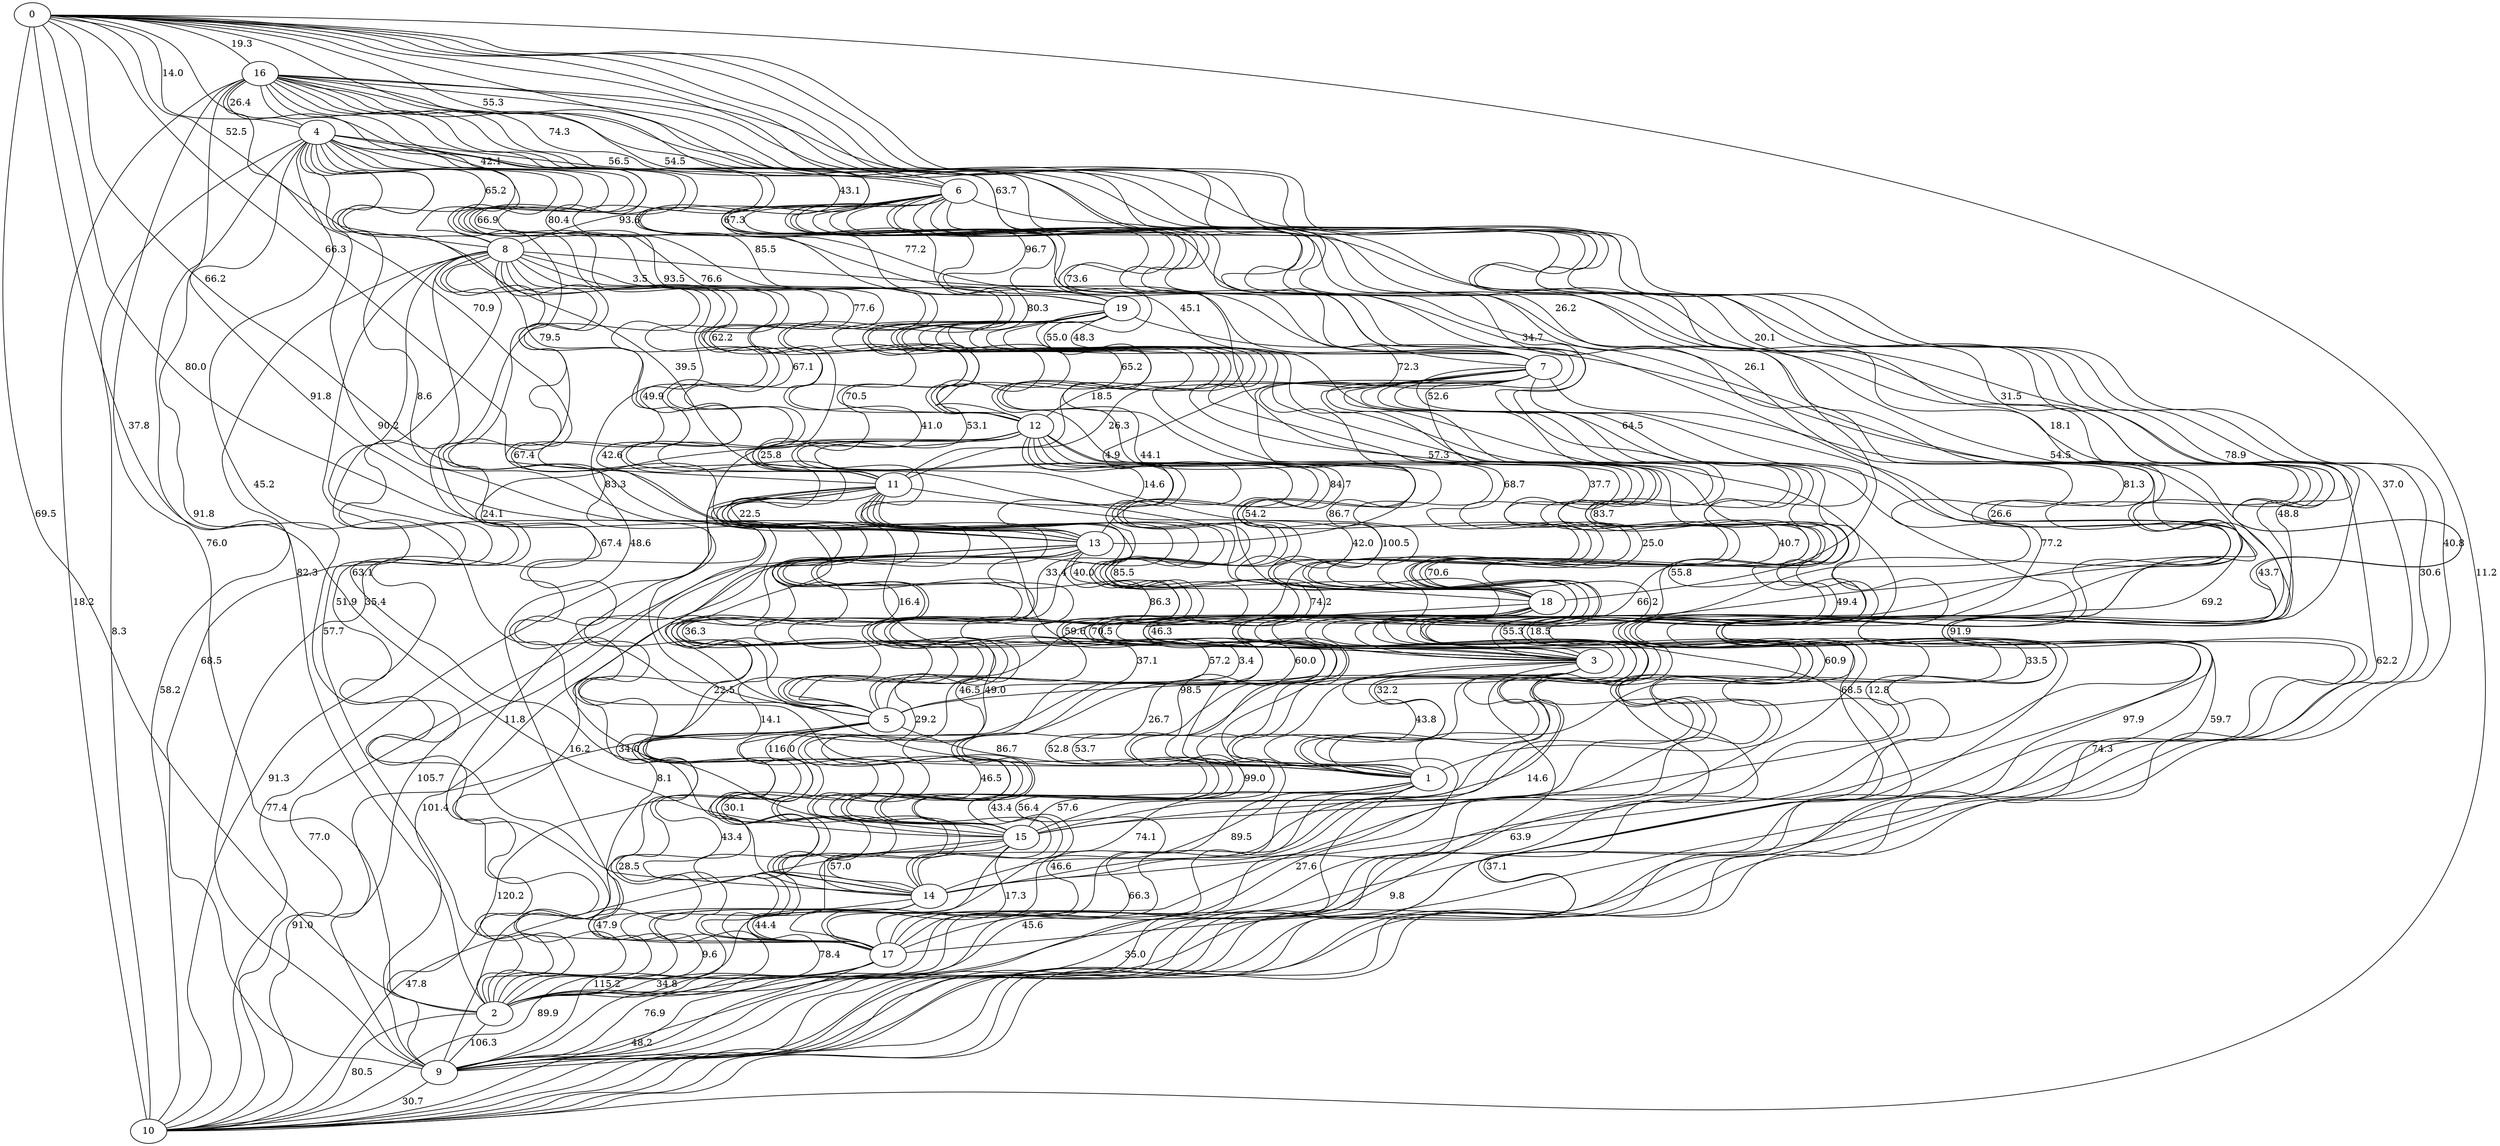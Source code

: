 strict graph {


	"16" [  weight=0 ];

	"16" -- "17" [ label="48.8",  weight=0 ];

	"16" -- "1" [ label="18.1",  weight=0 ];

	"16" -- "3" [ label="26.1",  weight=0 ];

	"16" -- "13" [ label="70.9",  weight=0 ];

	"16" -- "14" [ label="84.7",  weight=0 ];

	"16" -- "7" [ label="67.3",  weight=0 ];

	"16" -- "9" [ label="30.6",  weight=0 ];

	"16" -- "15" [ label="54.5",  weight=0 ];

	"16" -- "19" [ label="43.1",  weight=0 ];

	"16" -- "10" [ label="18.2",  weight=0 ];

	"16" -- "12" [ label="85.5",  weight=0 ];

	"16" -- "2" [ label="76.0",  weight=0 ];

	"16" -- "8" [ label="42.1",  weight=0 ];

	"16" [  weight=0 ];

	"16" -- "4" [ label="26.4",  weight=0 ];

	"16" -- "5" [ label="91.8",  weight=0 ];

	"16" -- "11" [ label="76.6",  weight=0 ];

	"16" -- "6" [ label="74.3",  weight=0 ];

	"16" -- "18" [ label="34.7",  weight=0 ];

	"4" [  weight=0 ];

	"4" -- "12" [ label="93.5",  weight=0 ];

	"4" -- "1" [ label="42.6",  weight=0 ];

	"4" -- "15" [ label="45.2",  weight=0 ];

	"4" -- "17" [ label="48.6",  weight=0 ];

	"4" -- "14" [ label="91.8",  weight=0 ];

	"4" -- "8" [ label="65.2",  weight=0 ];

	"4" -- "10" [ label="8.3",  weight=0 ];

	"4" -- "3" [ label="8.6",  weight=0 ];

	"4" [  weight=0 ];

	"4" -- "11" [ label="77.6",  weight=0 ];

	"4" -- "2" [ label="82.3",  weight=0 ];

	"4" -- "7" [ label="77.2",  weight=0 ];

	"4" -- "18" [ label="39.5",  weight=0 ];

	"4" -- "19" [ label="66.9",  weight=0 ];

	"4" -- "13" [ label="79.5",  weight=0 ];

	"4" -- "16" [ label="26.4",  weight=0 ];

	"4" -- "5" [ label="90.2",  weight=0 ];

	"4" -- "9" [ label="35.4",  weight=0 ];

	"4" -- "6" [ label="56.5",  weight=0 ];

	"6" [  weight=0 ];

	"6" -- "3" [ label="64.5",  weight=0 ];

	"6" -- "4" [ label="56.5",  weight=0 ];

	"6" -- "16" [ label="74.3",  weight=0 ];

	"6" -- "5" [ label="57.3",  weight=0 ];

	"6" -- "10" [ label="62.2",  weight=0 ];

	"6" -- "9" [ label="91.9",  weight=0 ];

	"6" -- "14" [ label="77.2",  weight=0 ];

	"6" -- "2" [ label="69.2",  weight=0 ];

	"6" -- "13" [ label="72.3",  weight=0 ];

	"6" -- "19" [ label="96.7",  weight=0 ];

	"6" -- "15" [ label="26.6",  weight=0 ];

	"6" -- "1" [ label="81.3",  weight=0 ];

	"6" -- "7" [ label="73.6",  weight=0 ];

	"6" -- "17" [ label="43.7",  weight=0 ];

	"6" [  weight=0 ];

	"6" -- "11" [ label="55.0",  weight=0 ];

	"6" -- "18" [ label="52.6",  weight=0 ];

	"6" -- "8" [ label="93.6",  weight=0 ];

	"6" -- "12" [ label="80.3",  weight=0 ];

	"8" [  weight=0 ];

	"8" -- "15" [ label="67.4",  weight=0 ];

	"8" -- "13" [ label="49.9",  weight=0 ];

	"8" -- "5" [ label="83.3",  weight=0 ];

	"8" -- "18" [ label="41.0",  weight=0 ];

	"8" [  weight=0 ];

	"8" -- "10" [ label="58.2",  weight=0 ];

	"8" -- "17" [ label="51.9",  weight=0 ];

	"8" -- "9" [ label="68.5",  weight=0 ];

	"8" -- "19" [ label="3.5",  weight=0 ];

	"8" -- "14" [ label="63.1",  weight=0 ];

	"8" -- "2" [ label="57.7",  weight=0 ];

	"8" -- "6" [ label="93.6",  weight=0 ];

	"8" -- "11" [ label="67.1",  weight=0 ];

	"8" -- "16" [ label="42.1",  weight=0 ];

	"8" -- "4" [ label="65.2",  weight=0 ];

	"8" -- "12" [ label="62.2",  weight=0 ];

	"8" -- "3" [ label="67.4",  weight=0 ];

	"8" -- "1" [ label="24.1",  weight=0 ];

	"8" -- "7" [ label="45.1",  weight=0 ];

	"19" [  weight=0 ];

	"19" -- "7" [ label="48.3",  weight=0 ];

	"19" -- "16" [ label="43.1",  weight=0 ];

	"19" -- "17" [ label="55.3",  weight=0 ];

	"19" -- "13" [ label="53.1",  weight=0 ];

	"19" -- "9" [ label="68.5",  weight=0 ];

	"19" -- "18" [ label="44.1",  weight=0 ];

	"19" -- "4" [ label="66.9",  weight=0 ];

	"19" -- "11" [ label="70.5",  weight=0 ];

	"19" -- "1" [ label="25.0",  weight=0 ];

	"19" -- "8" [ label="3.5",  weight=0 ];

	"19" -- "12" [ label="65.2",  weight=0 ];

	"19" -- "14" [ label="66.2",  weight=0 ];

	"19" [  weight=0 ];

	"19" -- "2" [ label="60.9",  weight=0 ];

	"19" -- "15" [ label="70.6",  weight=0 ];

	"19" -- "6" [ label="96.7",  weight=0 ];

	"19" -- "5" [ label="86.7",  weight=0 ];

	"19" -- "3" [ label="68.7",  weight=0 ];

	"19" -- "10" [ label="59.7",  weight=0 ];

	"7" [  weight=0 ];

	"7" -- "8" [ label="45.1",  weight=0 ];

	"7" -- "9" [ label="97.9",  weight=0 ];

	"7" -- "12" [ label="18.5",  weight=0 ];

	"7" -- "10" [ label="74.3",  weight=0 ];

	"7" -- "16" [ label="67.3",  weight=0 ];

	"7" -- "11" [ label="26.3",  weight=0 ];

	"7" -- "2" [ label="12.8",  weight=0 ];

	"7" -- "15" [ label="49.4",  weight=0 ];

	"7" -- "19" [ label="48.3",  weight=0 ];

	"7" -- "14" [ label="18.5",  weight=0 ];

	"7" [  weight=0 ];

	"7" -- "18" [ label="37.7",  weight=0 ];

	"7" -- "3" [ label="83.7",  weight=0 ];

	"7" -- "17" [ label="33.5",  weight=0 ];

	"7" -- "6" [ label="73.6",  weight=0 ];

	"7" -- "4" [ label="77.2",  weight=0 ];

	"7" -- "13" [ label="4.9",  weight=0 ];

	"7" -- "1" [ label="55.8",  weight=0 ];

	"7" -- "5" [ label="40.7",  weight=0 ];

	"12" [  weight=0 ];

	"12" -- "4" [ label="93.5",  weight=0 ];

	"12" -- "14" [ label="3.4",  weight=0 ];

	"12" -- "8" [ label="62.2",  weight=0 ];

	"12" -- "9" [ label="116.0",  weight=0 ];

	"12" -- "18" [ label="54.2",  weight=0 ];

	"12" -- "1" [ label="74.2",  weight=0 ];

	"12" -- "19" [ label="65.2",  weight=0 ];

	"12" -- "16" [ label="85.5",  weight=0 ];

	"12" -- "11" [ label="25.8",  weight=0 ];

	"12" -- "10" [ label="91.3",  weight=0 ];

	"12" -- "15" [ label="59.6",  weight=0 ];

	"12" -- "17" [ label="46.5",  weight=0 ];

	"12" -- "6" [ label="80.3",  weight=0 ];

	"12" -- "7" [ label="18.5",  weight=0 ];

	"12" -- "3" [ label="100.5",  weight=0 ];

	"12" -- "13" [ label="14.6",  weight=0 ];

	"12" -- "2" [ label="11.8",  weight=0 ];

	"12" -- "5" [ label="33.4",  weight=0 ];

	"12" [  weight=0 ];

	"11" [  weight=0 ];

	"11" -- "18" [ label="42.0",  weight=0 ];

	"11" -- "7" [ label="26.3",  weight=0 ];

	"11" -- "15" [ label="37.1",  weight=0 ];

	"11" -- "4" [ label="77.6",  weight=0 ];

	"11" -- "16" [ label="76.6",  weight=0 ];

	"11" -- "6" [ label="55.0",  weight=0 ];

	"11" -- "17" [ label="29.2",  weight=0 ];

	"11" -- "1" [ label="70.5",  weight=0 ];

	"11" -- "9" [ label="105.7",  weight=0 ];

	"11" -- "8" [ label="67.1",  weight=0 ];

	"11" -- "19" [ label="70.5",  weight=0 ];

	"11" [  weight=0 ];

	"11" -- "2" [ label="16.2",  weight=0 ];

	"11" -- "12" [ label="25.8",  weight=0 ];

	"11" -- "14" [ label="22.5",  weight=0 ];

	"11" -- "5" [ label="16.4",  weight=0 ];

	"11" -- "13" [ label="22.5",  weight=0 ];

	"11" -- "10" [ label="77.4",  weight=0 ];

	"11" -- "3" [ label="85.5",  weight=0 ];

	"13" [  weight=0 ];

	"13" -- "3" [ label="86.3",  weight=0 ];

	"13" -- "9" [ label="101.4",  weight=0 ];

	"13" -- "16" [ label="70.9",  weight=0 ];

	"13" -- "12" [ label="14.6",  weight=0 ];

	"13" -- "1" [ label="60.0",  weight=0 ];

	"13" -- "4" [ label="79.5",  weight=0 ];

	"13" -- "5" [ label="36.3",  weight=0 ];

	"13" -- "17" [ label="34.0",  weight=0 ];

	"13" -- "18" [ label="40.0",  weight=0 ];

	"13" -- "6" [ label="72.3",  weight=0 ];

	"13" -- "14" [ label="14.1",  weight=0 ];

	"13" [  weight=0 ];

	"13" -- "2" [ label="8.1",  weight=0 ];

	"13" -- "7" [ label="4.9",  weight=0 ];

	"13" -- "10" [ label="77.0",  weight=0 ];

	"13" -- "19" [ label="53.1",  weight=0 ];

	"13" -- "15" [ label="49.0",  weight=0 ];

	"13" -- "8" [ label="49.9",  weight=0 ];

	"13" -- "11" [ label="22.5",  weight=0 ];

	"18" [  weight=0 ];

	"18" -- "14" [ label="52.8",  weight=0 ];

	"18" -- "16" [ label="34.7",  weight=0 ];

	"18" -- "1" [ label="32.2",  weight=0 ];

	"18" -- "3" [ label="46.3",  weight=0 ];

	"18" -- "13" [ label="40.0",  weight=0 ];

	"18" -- "6" [ label="52.6",  weight=0 ];

	"18" -- "15" [ label="26.7",  weight=0 ];

	"18" -- "10" [ label="37.1",  weight=0 ];

	"18" [  weight=0 ];

	"18" -- "11" [ label="42.0",  weight=0 ];

	"18" -- "19" [ label="44.1",  weight=0 ];

	"18" -- "5" [ label="57.2",  weight=0 ];

	"18" -- "12" [ label="54.2",  weight=0 ];

	"18" -- "2" [ label="43.4",  weight=0 ];

	"18" -- "9" [ label="63.9",  weight=0 ];

	"18" -- "4" [ label="39.5",  weight=0 ];

	"18" -- "17" [ label="14.6",  weight=0 ];

	"18" -- "7" [ label="37.7",  weight=0 ];

	"18" -- "8" [ label="41.0",  weight=0 ];

	"3" [  weight=0 ];

	"3" -- "15" [ label="53.7",  weight=0 ];

	"3" -- "16" [ label="26.1",  weight=0 ];

	"3" -- "7" [ label="83.7",  weight=0 ];

	"3" -- "13" [ label="86.3",  weight=0 ];

	"3" -- "9" [ label="27.6",  weight=0 ];

	"3" -- "10" [ label="9.8",  weight=0 ];

	"3" -- "1" [ label="43.8",  weight=0 ];

	"3" -- "12" [ label="100.5",  weight=0 ];

	"3" -- "5" [ label="98.5",  weight=0 ];

	"3" -- "8" [ label="67.4",  weight=0 ];

	"3" -- "14" [ label="99.0",  weight=0 ];

	"3" -- "6" [ label="64.5",  weight=0 ];

	"3" -- "18" [ label="46.3",  weight=0 ];

	"3" [  weight=0 ];

	"3" -- "2" [ label="89.5",  weight=0 ];

	"3" -- "11" [ label="85.5",  weight=0 ];

	"3" -- "19" [ label="68.7",  weight=0 ];

	"3" -- "4" [ label="8.6",  weight=0 ];

	"3" -- "17" [ label="56.4",  weight=0 ];

	"5" [  weight=0 ];

	"5" -- "3" [ label="98.5",  weight=0 ];

	"5" -- "4" [ label="90.2",  weight=0 ];

	"5" -- "9" [ label="120.2",  weight=0 ];

	"5" -- "8" [ label="83.3",  weight=0 ];

	"5" -- "6" [ label="57.3",  weight=0 ];

	"5" -- "12" [ label="33.4",  weight=0 ];

	"5" -- "14" [ label="30.1",  weight=0 ];

	"5" -- "13" [ label="36.3",  weight=0 ];

	"5" -- "10" [ label="91.0",  weight=0 ];

	"5" -- "19" [ label="86.7",  weight=0 ];

	"5" -- "1" [ label="86.7",  weight=0 ];

	"5" [  weight=0 ];

	"5" -- "2" [ label="28.5",  weight=0 ];

	"5" -- "16" [ label="91.8",  weight=0 ];

	"5" -- "18" [ label="57.2",  weight=0 ];

	"5" -- "17" [ label="43.4",  weight=0 ];

	"5" -- "7" [ label="40.7",  weight=0 ];

	"5" -- "11" [ label="16.4",  weight=0 ];

	"5" -- "15" [ label="46.5",  weight=0 ];

	"0" [  weight=0 ];

	"0" -- "1" [ label="31.5",  weight=0 ];

	"0" -- "8" [ label="52.5",  weight=0 ];

	"0" -- "3" [ label="20.1",  weight=0 ];

	"0" -- "14" [ label="78.9",  weight=0 ];

	"0" -- "4" [ label="14.0",  weight=0 ];

	"0" -- "12" [ label="80.4",  weight=0 ];

	"0" -- "13" [ label="66.2",  weight=0 ];

	"0" -- "7" [ label="63.7",  weight=0 ];

	"0" -- "10" [ label="11.2",  weight=0 ];

	"0" -- "19" [ label="54.5",  weight=0 ];

	"0" -- "15" [ label="37.8",  weight=0 ];

	"0" -- "11" [ label="66.3",  weight=0 ];

	"0" -- "6" [ label="55.3",  weight=0 ];

	"0" -- "17" [ label="37.0",  weight=0 ];

	"0" -- "2" [ label="69.5",  weight=0 ];

	"0" -- "9" [ label="40.8",  weight=0 ];

	"0" -- "18" [ label="26.2",  weight=0 ];

	"0" -- "16" [ label="19.3",  weight=0 ];

	"0" -- "5" [ label="80.0",  weight=0 ];

	"1" [  weight=0 ];

	"1" -- "11" [ label="70.5",  weight=0 ];

	"1" -- "3" [ label="43.8",  weight=0 ];

	"1" -- "9" [ label="45.6",  weight=0 ];

	"1" -- "7" [ label="55.8",  weight=0 ];

	"1" -- "14" [ label="74.1",  weight=0 ];

	"1" [  weight=0 ];

	"1" -- "19" [ label="25.0",  weight=0 ];

	"1" -- "10" [ label="35.0",  weight=0 ];

	"1" -- "18" [ label="32.2",  weight=0 ];

	"1" -- "12" [ label="74.2",  weight=0 ];

	"1" -- "5" [ label="86.7",  weight=0 ];

	"1" -- "17" [ label="46.6",  weight=0 ];

	"1" -- "15" [ label="57.6",  weight=0 ];

	"1" -- "2" [ label="66.3",  weight=0 ];

	"1" -- "8" [ label="24.1",  weight=0 ];

	"1" -- "16" [ label="18.1",  weight=0 ];

	"1" -- "4" [ label="42.6",  weight=0 ];

	"1" -- "6" [ label="81.3",  weight=0 ];

	"1" -- "13" [ label="60.0",  weight=0 ];

	"15" [  weight=0 ];

	"15" -- "10" [ label="47.8",  weight=0 ];

	"15" -- "11" [ label="37.1",  weight=0 ];

	"15" -- "18" [ label="26.7",  weight=0 ];

	"15" -- "2" [ label="47.9",  weight=0 ];

	"15" -- "14" [ label="57.0",  weight=0 ];

	"15" -- "4" [ label="45.2",  weight=0 ];

	"15" -- "5" [ label="46.5",  weight=0 ];

	"15" -- "1" [ label="57.6",  weight=0 ];

	"15" -- "16" [ label="54.5",  weight=0 ];

	"15" -- "12" [ label="59.6",  weight=0 ];

	"15" -- "8" [ label="67.4",  weight=0 ];

	"15" -- "9" [ label="78.4",  weight=0 ];

	"15" -- "17" [ label="17.3",  weight=0 ];

	"15" -- "19" [ label="70.6",  weight=0 ];

	"15" [  weight=0 ];

	"15" -- "6" [ label="26.6",  weight=0 ];

	"15" -- "7" [ label="49.4",  weight=0 ];

	"15" -- "13" [ label="49.0",  weight=0 ];

	"15" -- "3" [ label="53.7",  weight=0 ];

	"14" [  weight=0 ];

	"14" -- "9" [ label="115.2",  weight=0 ];

	"14" -- "11" [ label="22.5",  weight=0 ];

	"14" -- "12" [ label="3.4",  weight=0 ];

	"14" -- "18" [ label="52.8",  weight=0 ];

	"14" -- "19" [ label="66.2",  weight=0 ];

	"14" -- "4" [ label="91.8",  weight=0 ];

	"14" -- "6" [ label="77.2",  weight=0 ];

	"14" -- "5" [ label="30.1",  weight=0 ];

	"14" -- "8" [ label="63.1",  weight=0 ];

	"14" -- "1" [ label="74.1",  weight=0 ];

	"14" -- "13" [ label="14.1",  weight=0 ];

	"14" -- "3" [ label="99.0",  weight=0 ];

	"14" -- "15" [ label="57.0",  weight=0 ];

	"14" -- "16" [ label="84.7",  weight=0 ];

	"14" [  weight=0 ];

	"14" -- "7" [ label="18.5",  weight=0 ];

	"14" -- "2" [ label="9.6",  weight=0 ];

	"14" -- "10" [ label="89.9",  weight=0 ];

	"14" -- "17" [ label="44.4",  weight=0 ];

	"17" [  weight=0 ];

	"17" -- "8" [ label="51.9",  weight=0 ];

	"17" -- "9" [ label="76.9",  weight=0 ];

	"17" -- "14" [ label="44.4",  weight=0 ];

	"17" -- "1" [ label="46.6",  weight=0 ];

	"17" -- "3" [ label="56.4",  weight=0 ];

	"17" -- "5" [ label="43.4",  weight=0 ];

	"17" -- "12" [ label="46.5",  weight=0 ];

	"17" -- "10" [ label="48.2",  weight=0 ];

	"17" -- "19" [ label="55.3",  weight=0 ];

	"17" -- "2" [ label="34.8",  weight=0 ];

	"17" -- "4" [ label="48.6",  weight=0 ];

	"17" -- "16" [ label="48.8",  weight=0 ];

	"17" -- "6" [ label="43.7",  weight=0 ];

	"17" [  weight=0 ];

	"17" -- "7" [ label="33.5",  weight=0 ];

	"17" -- "13" [ label="34.0",  weight=0 ];

	"17" -- "11" [ label="29.2",  weight=0 ];

	"17" -- "15" [ label="17.3",  weight=0 ];

	"17" -- "18" [ label="14.6",  weight=0 ];

	"2" [  weight=0 ];

	"2" -- "10" [ label="80.5",  weight=0 ];

	"2" -- "1" [ label="66.3",  weight=0 ];

	"2" -- "14" [ label="9.6",  weight=0 ];

	"2" -- "11" [ label="16.2",  weight=0 ];

	"2" -- "4" [ label="82.3",  weight=0 ];

	"2" -- "13" [ label="8.1",  weight=0 ];

	"2" -- "8" [ label="57.7",  weight=0 ];

	"2" -- "9" [ label="106.3",  weight=0 ];

	"2" [  weight=0 ];

	"2" -- "18" [ label="43.4",  weight=0 ];

	"2" -- "16" [ label="76.0",  weight=0 ];

	"2" -- "17" [ label="34.8",  weight=0 ];

	"2" -- "6" [ label="69.2",  weight=0 ];

	"2" -- "7" [ label="12.8",  weight=0 ];

	"2" -- "19" [ label="60.9",  weight=0 ];

	"2" -- "15" [ label="47.9",  weight=0 ];

	"2" -- "5" [ label="28.5",  weight=0 ];

	"2" -- "12" [ label="11.8",  weight=0 ];

	"2" -- "3" [ label="89.5",  weight=0 ];

	"9" [  weight=0 ];

	"9" -- "19" [ label="68.5",  weight=0 ];

	"9" -- "8" [ label="68.5",  weight=0 ];

	"9" [  weight=0 ];

	"9" -- "6" [ label="91.9",  weight=0 ];

	"9" -- "17" [ label="76.9",  weight=0 ];

	"9" -- "12" [ label="116.0",  weight=0 ];

	"9" -- "16" [ label="30.6",  weight=0 ];

	"9" -- "2" [ label="106.3",  weight=0 ];

	"9" -- "15" [ label="78.4",  weight=0 ];

	"9" -- "3" [ label="27.6",  weight=0 ];

	"9" -- "5" [ label="120.2",  weight=0 ];

	"9" -- "1" [ label="45.6",  weight=0 ];

	"9" -- "7" [ label="97.9",  weight=0 ];

	"9" -- "10" [ label="30.7",  weight=0 ];

	"9" -- "13" [ label="101.4",  weight=0 ];

	"9" -- "14" [ label="115.2",  weight=0 ];

	"9" -- "4" [ label="35.4",  weight=0 ];

	"9" -- "11" [ label="105.7",  weight=0 ];

	"9" -- "18" [ label="63.9",  weight=0 ];

	"10" [  weight=0 ];

	"10" -- "16" [ label="18.2",  weight=0 ];

	"10" -- "15" [ label="47.8",  weight=0 ];

	"10" -- "4" [ label="8.3",  weight=0 ];

	"10" -- "6" [ label="62.2",  weight=0 ];

	"10" [  weight=0 ];

	"10" -- "19" [ label="59.7",  weight=0 ];

	"10" -- "18" [ label="37.1",  weight=0 ];

	"10" -- "1" [ label="35.0",  weight=0 ];

	"10" -- "2" [ label="80.5",  weight=0 ];

	"10" -- "12" [ label="91.3",  weight=0 ];

	"10" -- "5" [ label="91.0",  weight=0 ];

	"10" -- "8" [ label="58.2",  weight=0 ];

	"10" -- "11" [ label="77.4",  weight=0 ];

	"10" -- "14" [ label="89.9",  weight=0 ];

	"10" -- "3" [ label="9.8",  weight=0 ];

	"10" -- "9" [ label="30.7",  weight=0 ];

	"10" -- "13" [ label="77.0",  weight=0 ];

	"10" -- "17" [ label="48.2",  weight=0 ];

	"10" -- "7" [ label="74.3",  weight=0 ];

}
